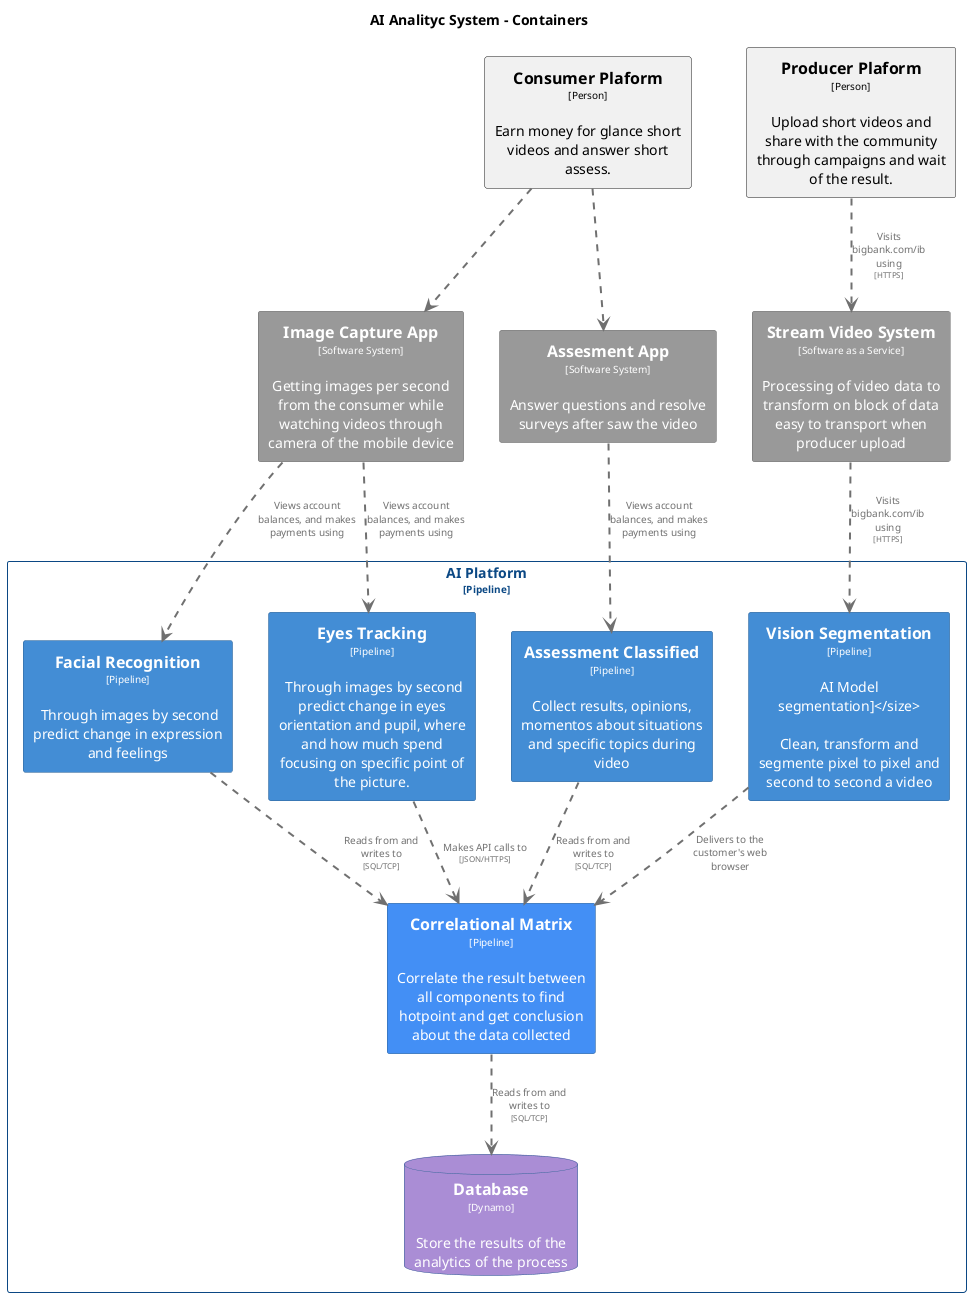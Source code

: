
@startuml
set separator none
title AI Analityc System - Containers

top to bottom direction

skinparam {
  arrowFontSize 10
  defaultTextAlignment center
  wrapWidth 200
  maxMessageSize 100
}

hide stereotype

skinparam rectangle<<AIPlaformSystem.FacialAI>> {
  BackgroundColor #438dd5
  FontColor #ffffff
  BorderColor #2e6295
  shadowing false
}

skinparam rectangle<<AIPlaformSystem.CorrelationalAI>> {
  BackgroundColor #438ff5
  FontColor #ffffff
  BorderColor #2e6295
  shadowing false
}
skinparam database<<AIPlaformSystem.Database>> {
  BackgroundColor #aa8dd5
  FontColor #ffffff
  BorderColor #2e6295
  shadowing false
}

skinparam rectangle<<AIPlaformSystem.AssessmentAI>> {
  BackgroundColor #438dd5
  FontColor #ffffff
  BorderColor #2e6295
  shadowing false
}
skinparam rectangle<<StreamVideoSystem>> {
  BackgroundColor #999999
  FontColor #ffffff
  BorderColor #6b6b6b
  shadowing false
}
skinparam rectangle<<AppImageSystem>> {
  BackgroundColor #999999
  FontColor #ffffff
  BorderColor #6b6b6b
  shadowing false
}
skinparam rectangle<<AppAssestSystem>> {
  BackgroundColor #999999
  FontColor #ffffff
  BorderColor #6b6b6b
  shadowing false
}
skinparam person<<ProducerPlatformSystem>> {
  BackgroundColor #08427b
  FontColor #ffffff
  BorderColor #052e56
  shadowing false
}
skinparam person<<ConsumerPlatformSystem>> {
  BackgroundColor #08427b
  FontColor #ffffff
  BorderColor #052e56
  shadowing false
}
skinparam rectangle<<AIPlaformSystem.EyesAI>> {
  BackgroundColor #438dd5
  FontColor #ffffff
  BorderColor #2e6295
  shadowing false
}
skinparam rectangle<<AIPlaformSystem.VisionAI>> {
  BackgroundColor #438dd5
  FontColor #ffffff
  BorderColor #2e6295
  shadowing false
}
skinparam rectangle<<AIPlaformSystem>> {
  BorderColor #0b4884
  FontColor #0b4884
  shadowing false
}

rectangle "==Consumer Plaform\n<size:10>[Person]</size>\n\nEarn money for glance short videos and answer short assess." <<ConsumerPlatformSystem>> as ConsumerPlatformSystem
rectangle "==Producer Plaform\n<size:10>[Person]</size>\n\nUpload short videos and share with the community through campaigns and wait of the result." <<ProducerPlatformSystem>> as ProducerPlatformSystem
rectangle "==Stream Video System\n<size:10>[Software as a Service]</size>\n\nProcessing of video data to transform on block of data easy to transport when producer upload" <<StreamVideoSystem>> as StreamVideoSystem
rectangle "==Image Capture App\n<size:10>[Software System]</size>\n\nGetting images per second from the consumer while watching videos through camera of the mobile device" <<AppImageSystem>> as AppImageSystem
rectangle "==Assesment App\n<size:10>[Software System]</size>\n\nAnswer questions and resolve surveys after saw the video" <<AppAssestSystem>> as AppAssestSystem


rectangle "AI Platform\n<size:10>[Pipeline]</size>" <<AIPlaformSystem>> {
  rectangle "==Vision Segmentation\n<size:10>[Pipeline]</size>\n\nAI Model segmentation]</size>\n\nClean, transform and segmente pixel to pixel and second to second a video" <<AIPlaformSystem.VisionAI>> as AIPlaformSystem.VisionAI
  rectangle "==Facial Recognition\n<size:10>[Pipeline]</size>\n\n Through images by second predict change in expression and feelings" <<AIPlaformSystem.FacialAI>> as AIPlaformSystem.FacialAI  
  rectangle "==Eyes Tracking\n<size:10>[Pipeline]</size>\n\n Through images by second predict change in eyes orientation and pupil, where and how much spend focusing on specific point of the picture." <<AIPlaformSystem.EyesAI>> as AIPlaformSystem.EyesAI
  rectangle "==Assessment Classified\n<size:10>[Pipeline]</size>\n\nCollect results, opinions, momentos about situations and specific topics during video" <<AIPlaformSystem.AssessmentAI>> as AIPlaformSystem.AssessmentAI
  rectangle "==Correlational Matrix\n<size:10>[Pipeline]</size>\n\nCorrelate the result between all components to find hotpoint and get conclusion about the data collected" <<AIPlaformSystem.CorrelationalAI>> as AIPlaformSystem.CorrelationalAI
  database "==Database\n<size:10>[Dynamo]</size>\n\nStore the results of the analytics of the process" <<AIPlaformSystem.Database>> as AIPlaformSystem.Database
}
 

StreamVideoSystem .[#707070,thickness=2].> AIPlaformSystem.VisionAI : "<color:#707070>Visits bigbank.com/ib using\n<color:#707070><size:8>[HTTPS]</size>"
ProducerPlatformSystem .[#707070,thickness=2].> StreamVideoSystem : "<color:#707070>Visits bigbank.com/ib using\n<color:#707070><size:8>[HTTPS]</size>"

AppImageSystem .[#707070,thickness=2].> AIPlaformSystem.EyesAI : "<color:#707070>Views account balances, and makes payments using"
AppImageSystem .[#707070,thickness=2].> AIPlaformSystem.FacialAI : "<color:#707070>Views account balances, and makes payments using"

AppAssestSystem.[#707070,thickness=2].> AIPlaformSystem.AssessmentAI : "<color:#707070>Views account balances, and makes payments using"

ConsumerPlatformSystem .[#707070,thickness=2].> AppImageSystem
ConsumerPlatformSystem .[#707070,thickness=2].> AppAssestSystem

AIPlaformSystem.VisionAI .[#707070,thickness=2].> AIPlaformSystem.CorrelationalAI : "<color:#707070>Delivers to the customer's web browser"
AIPlaformSystem.EyesAI .[#707070,thickness=2].> AIPlaformSystem.CorrelationalAI : "<color:#707070>Makes API calls to\n<color:#707070><size:8>[JSON/HTTPS]</size>"
AIPlaformSystem.FacialAI .[#707070,thickness=2].> AIPlaformSystem.CorrelationalAI : "<color:#707070>Reads from and writes to\n<color:#707070><size:8>[SQL/TCP]</size>"
AIPlaformSystem.AssessmentAI .[#707070,thickness=2].> AIPlaformSystem.CorrelationalAI : "<color:#707070>Reads from and writes to\n<color:#707070><size:8>[SQL/TCP]</size>"

AIPlaformSystem.CorrelationalAI .[#707070,thickness=2].> AIPlaformSystem.Database : "<color:#707070>Reads from and writes to\n<color:#707070><size:8>[SQL/TCP]</size>"


@enduml